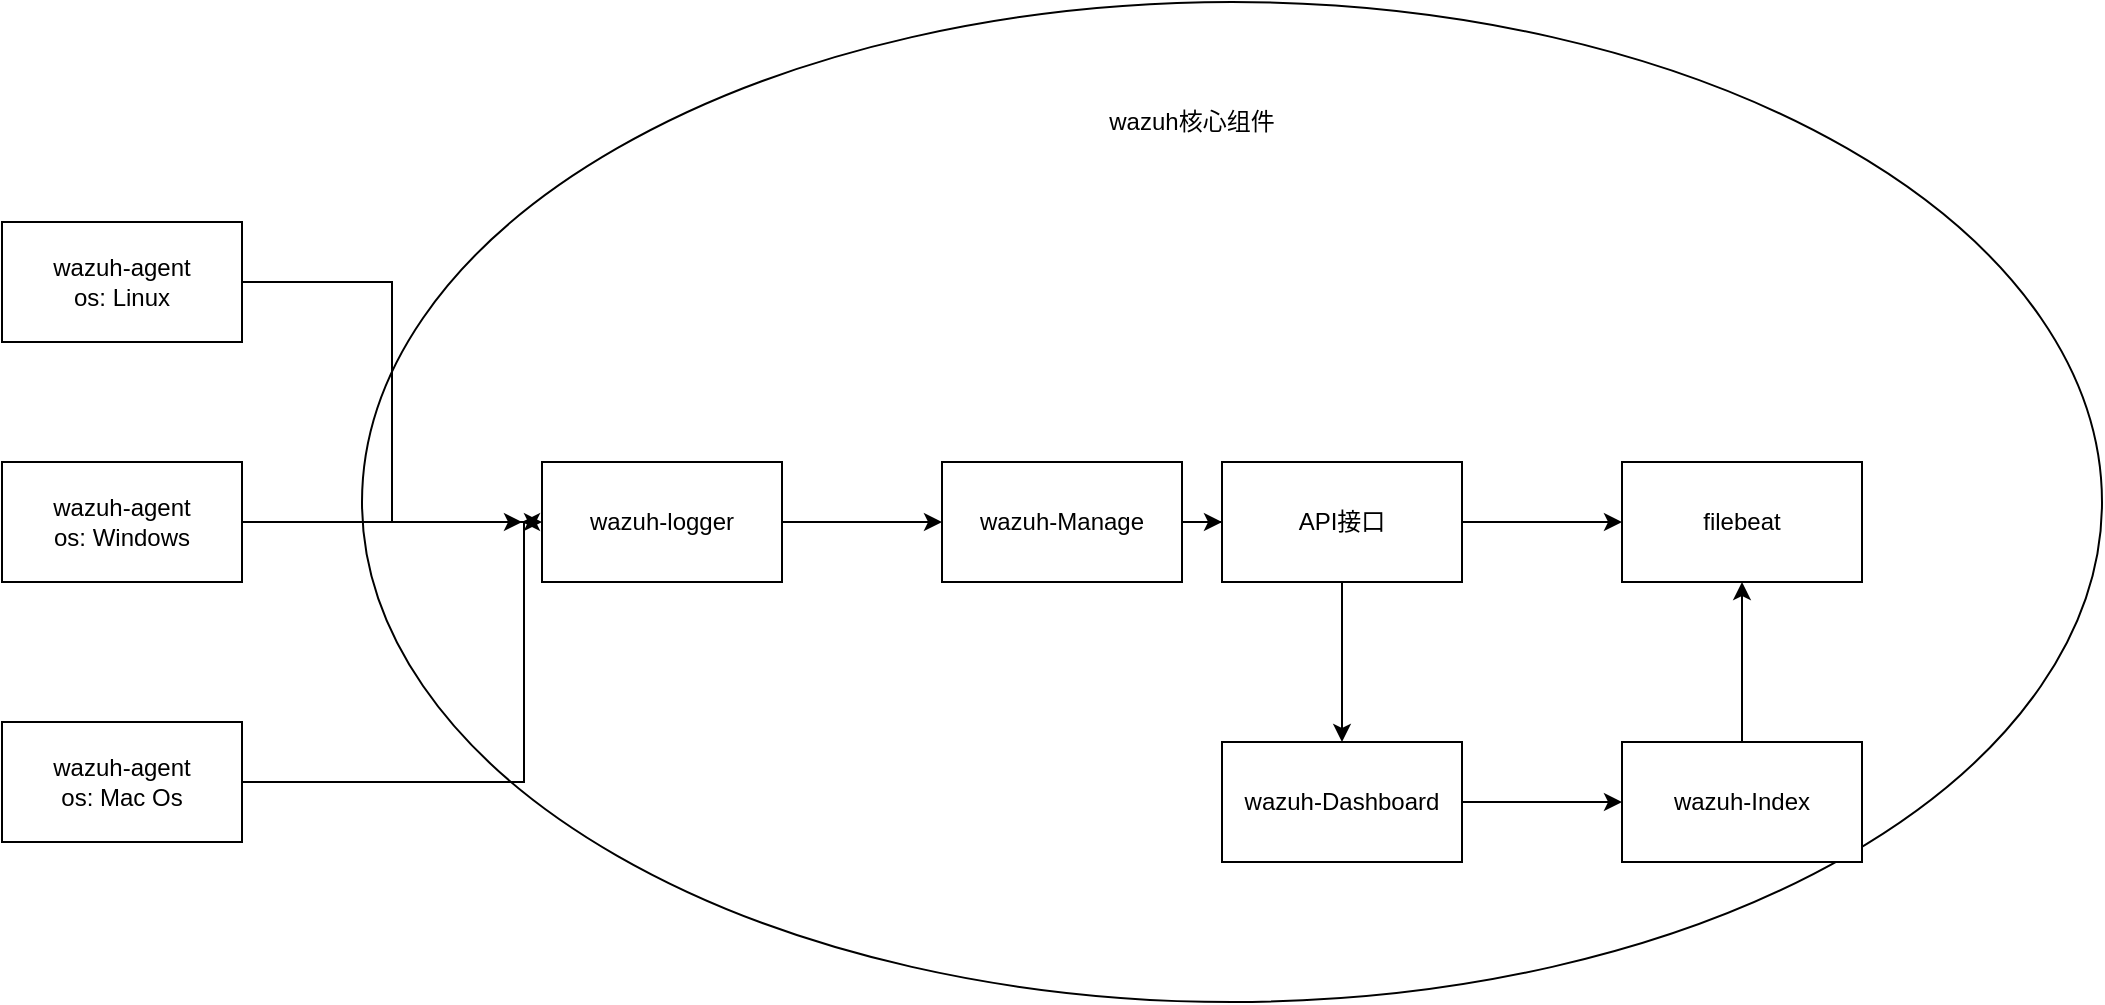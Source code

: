 <mxfile version="24.8.3">
  <diagram name="第 1 页" id="97HKw-2ryqzNdwno_2KQ">
    <mxGraphModel dx="1526" dy="949" grid="1" gridSize="10" guides="1" tooltips="1" connect="1" arrows="1" fold="1" page="1" pageScale="1" pageWidth="827" pageHeight="1169" math="0" shadow="0">
      <root>
        <mxCell id="0" />
        <mxCell id="1" parent="0" />
        <mxCell id="UOdNGb91k2TACvgjtIWy-20" value="" style="ellipse;whiteSpace=wrap;html=1;" vertex="1" parent="1">
          <mxGeometry x="250" y="110" width="870" height="500" as="geometry" />
        </mxCell>
        <mxCell id="UOdNGb91k2TACvgjtIWy-5" style="edgeStyle=orthogonalEdgeStyle;rounded=0;orthogonalLoop=1;jettySize=auto;html=1;entryX=0;entryY=0.5;entryDx=0;entryDy=0;" edge="1" parent="1" source="UOdNGb91k2TACvgjtIWy-1" target="UOdNGb91k2TACvgjtIWy-4">
          <mxGeometry relative="1" as="geometry" />
        </mxCell>
        <mxCell id="UOdNGb91k2TACvgjtIWy-1" value="wazuh-agent&lt;div&gt;os: Linux&lt;/div&gt;" style="rounded=0;whiteSpace=wrap;html=1;" vertex="1" parent="1">
          <mxGeometry x="70" y="220" width="120" height="60" as="geometry" />
        </mxCell>
        <mxCell id="UOdNGb91k2TACvgjtIWy-6" style="edgeStyle=orthogonalEdgeStyle;rounded=0;orthogonalLoop=1;jettySize=auto;html=1;" edge="1" parent="1" source="UOdNGb91k2TACvgjtIWy-2">
          <mxGeometry relative="1" as="geometry">
            <mxPoint x="330" y="370" as="targetPoint" />
          </mxGeometry>
        </mxCell>
        <mxCell id="UOdNGb91k2TACvgjtIWy-2" value="&lt;div&gt;wazuh-agent&lt;/div&gt;os: Windows" style="rounded=0;whiteSpace=wrap;html=1;" vertex="1" parent="1">
          <mxGeometry x="70" y="340" width="120" height="60" as="geometry" />
        </mxCell>
        <mxCell id="UOdNGb91k2TACvgjtIWy-7" style="edgeStyle=orthogonalEdgeStyle;rounded=0;orthogonalLoop=1;jettySize=auto;html=1;" edge="1" parent="1" source="UOdNGb91k2TACvgjtIWy-3">
          <mxGeometry relative="1" as="geometry">
            <mxPoint x="330" y="370" as="targetPoint" />
            <Array as="points">
              <mxPoint x="331" y="500" />
              <mxPoint x="331" y="370" />
            </Array>
          </mxGeometry>
        </mxCell>
        <mxCell id="UOdNGb91k2TACvgjtIWy-3" value="wazuh-agent&lt;div&gt;os: Mac Os&lt;/div&gt;" style="rounded=0;whiteSpace=wrap;html=1;" vertex="1" parent="1">
          <mxGeometry x="70" y="470" width="120" height="60" as="geometry" />
        </mxCell>
        <mxCell id="UOdNGb91k2TACvgjtIWy-9" value="" style="edgeStyle=orthogonalEdgeStyle;rounded=0;orthogonalLoop=1;jettySize=auto;html=1;" edge="1" parent="1" source="UOdNGb91k2TACvgjtIWy-4" target="UOdNGb91k2TACvgjtIWy-8">
          <mxGeometry relative="1" as="geometry" />
        </mxCell>
        <mxCell id="UOdNGb91k2TACvgjtIWy-4" value="wazuh-logger" style="rounded=0;whiteSpace=wrap;html=1;" vertex="1" parent="1">
          <mxGeometry x="340" y="340" width="120" height="60" as="geometry" />
        </mxCell>
        <mxCell id="UOdNGb91k2TACvgjtIWy-11" value="" style="edgeStyle=orthogonalEdgeStyle;rounded=0;orthogonalLoop=1;jettySize=auto;html=1;" edge="1" parent="1" source="UOdNGb91k2TACvgjtIWy-8" target="UOdNGb91k2TACvgjtIWy-10">
          <mxGeometry relative="1" as="geometry" />
        </mxCell>
        <mxCell id="UOdNGb91k2TACvgjtIWy-8" value="wazuh-Manage" style="rounded=0;whiteSpace=wrap;html=1;" vertex="1" parent="1">
          <mxGeometry x="540" y="340" width="120" height="60" as="geometry" />
        </mxCell>
        <mxCell id="UOdNGb91k2TACvgjtIWy-14" value="" style="edgeStyle=orthogonalEdgeStyle;rounded=0;orthogonalLoop=1;jettySize=auto;html=1;" edge="1" parent="1" source="UOdNGb91k2TACvgjtIWy-10" target="UOdNGb91k2TACvgjtIWy-13">
          <mxGeometry relative="1" as="geometry" />
        </mxCell>
        <mxCell id="UOdNGb91k2TACvgjtIWy-19" style="edgeStyle=orthogonalEdgeStyle;rounded=0;orthogonalLoop=1;jettySize=auto;html=1;entryX=0;entryY=0.5;entryDx=0;entryDy=0;" edge="1" parent="1" source="UOdNGb91k2TACvgjtIWy-10" target="UOdNGb91k2TACvgjtIWy-17">
          <mxGeometry relative="1" as="geometry" />
        </mxCell>
        <mxCell id="UOdNGb91k2TACvgjtIWy-10" value="API接口" style="rounded=0;whiteSpace=wrap;html=1;" vertex="1" parent="1">
          <mxGeometry x="680" y="340" width="120" height="60" as="geometry" />
        </mxCell>
        <mxCell id="UOdNGb91k2TACvgjtIWy-16" value="" style="edgeStyle=orthogonalEdgeStyle;rounded=0;orthogonalLoop=1;jettySize=auto;html=1;" edge="1" parent="1" source="UOdNGb91k2TACvgjtIWy-13" target="UOdNGb91k2TACvgjtIWy-15">
          <mxGeometry relative="1" as="geometry" />
        </mxCell>
        <mxCell id="UOdNGb91k2TACvgjtIWy-13" value="wazuh-Dashboard" style="rounded=0;whiteSpace=wrap;html=1;" vertex="1" parent="1">
          <mxGeometry x="680" y="480" width="120" height="60" as="geometry" />
        </mxCell>
        <mxCell id="UOdNGb91k2TACvgjtIWy-18" value="" style="edgeStyle=orthogonalEdgeStyle;rounded=0;orthogonalLoop=1;jettySize=auto;html=1;" edge="1" parent="1" source="UOdNGb91k2TACvgjtIWy-15" target="UOdNGb91k2TACvgjtIWy-17">
          <mxGeometry relative="1" as="geometry" />
        </mxCell>
        <mxCell id="UOdNGb91k2TACvgjtIWy-15" value="wazuh-Index" style="whiteSpace=wrap;html=1;rounded=0;" vertex="1" parent="1">
          <mxGeometry x="880" y="480" width="120" height="60" as="geometry" />
        </mxCell>
        <mxCell id="UOdNGb91k2TACvgjtIWy-17" value="filebeat" style="whiteSpace=wrap;html=1;rounded=0;" vertex="1" parent="1">
          <mxGeometry x="880" y="340" width="120" height="60" as="geometry" />
        </mxCell>
        <mxCell id="UOdNGb91k2TACvgjtIWy-21" value="wazuh核心组件" style="text;html=1;align=center;verticalAlign=middle;whiteSpace=wrap;rounded=0;" vertex="1" parent="1">
          <mxGeometry x="580" y="150" width="170" height="40" as="geometry" />
        </mxCell>
      </root>
    </mxGraphModel>
  </diagram>
</mxfile>
